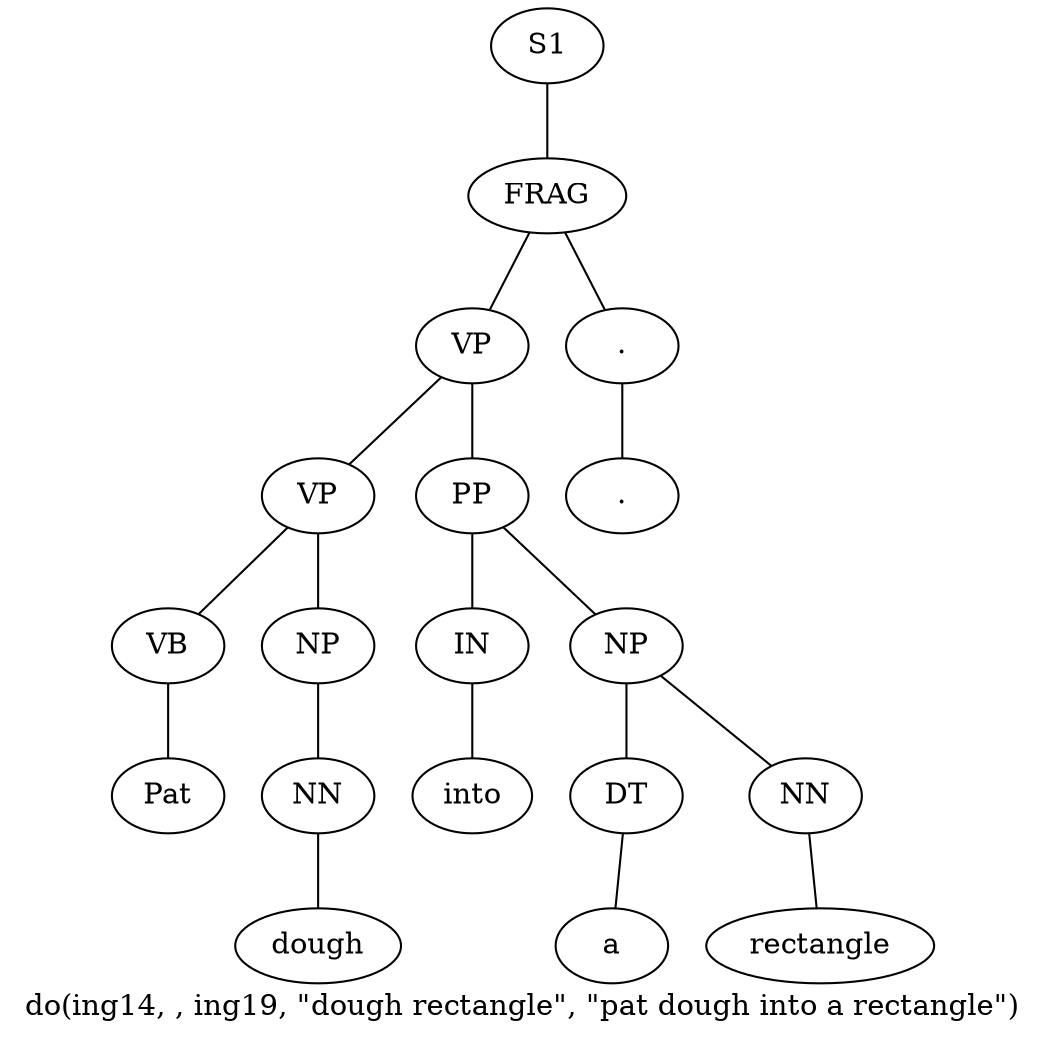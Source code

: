 graph SyntaxGraph {
	label = "do(ing14, , ing19, \"dough rectangle\", \"pat dough into a rectangle\")";
	Node0 [label="S1"];
	Node1 [label="FRAG"];
	Node2 [label="VP"];
	Node3 [label="VP"];
	Node4 [label="VB"];
	Node5 [label="Pat"];
	Node6 [label="NP"];
	Node7 [label="NN"];
	Node8 [label="dough"];
	Node9 [label="PP"];
	Node10 [label="IN"];
	Node11 [label="into"];
	Node12 [label="NP"];
	Node13 [label="DT"];
	Node14 [label="a"];
	Node15 [label="NN"];
	Node16 [label="rectangle"];
	Node17 [label="."];
	Node18 [label="."];

	Node0 -- Node1;
	Node1 -- Node2;
	Node1 -- Node17;
	Node2 -- Node3;
	Node2 -- Node9;
	Node3 -- Node4;
	Node3 -- Node6;
	Node4 -- Node5;
	Node6 -- Node7;
	Node7 -- Node8;
	Node9 -- Node10;
	Node9 -- Node12;
	Node10 -- Node11;
	Node12 -- Node13;
	Node12 -- Node15;
	Node13 -- Node14;
	Node15 -- Node16;
	Node17 -- Node18;
}